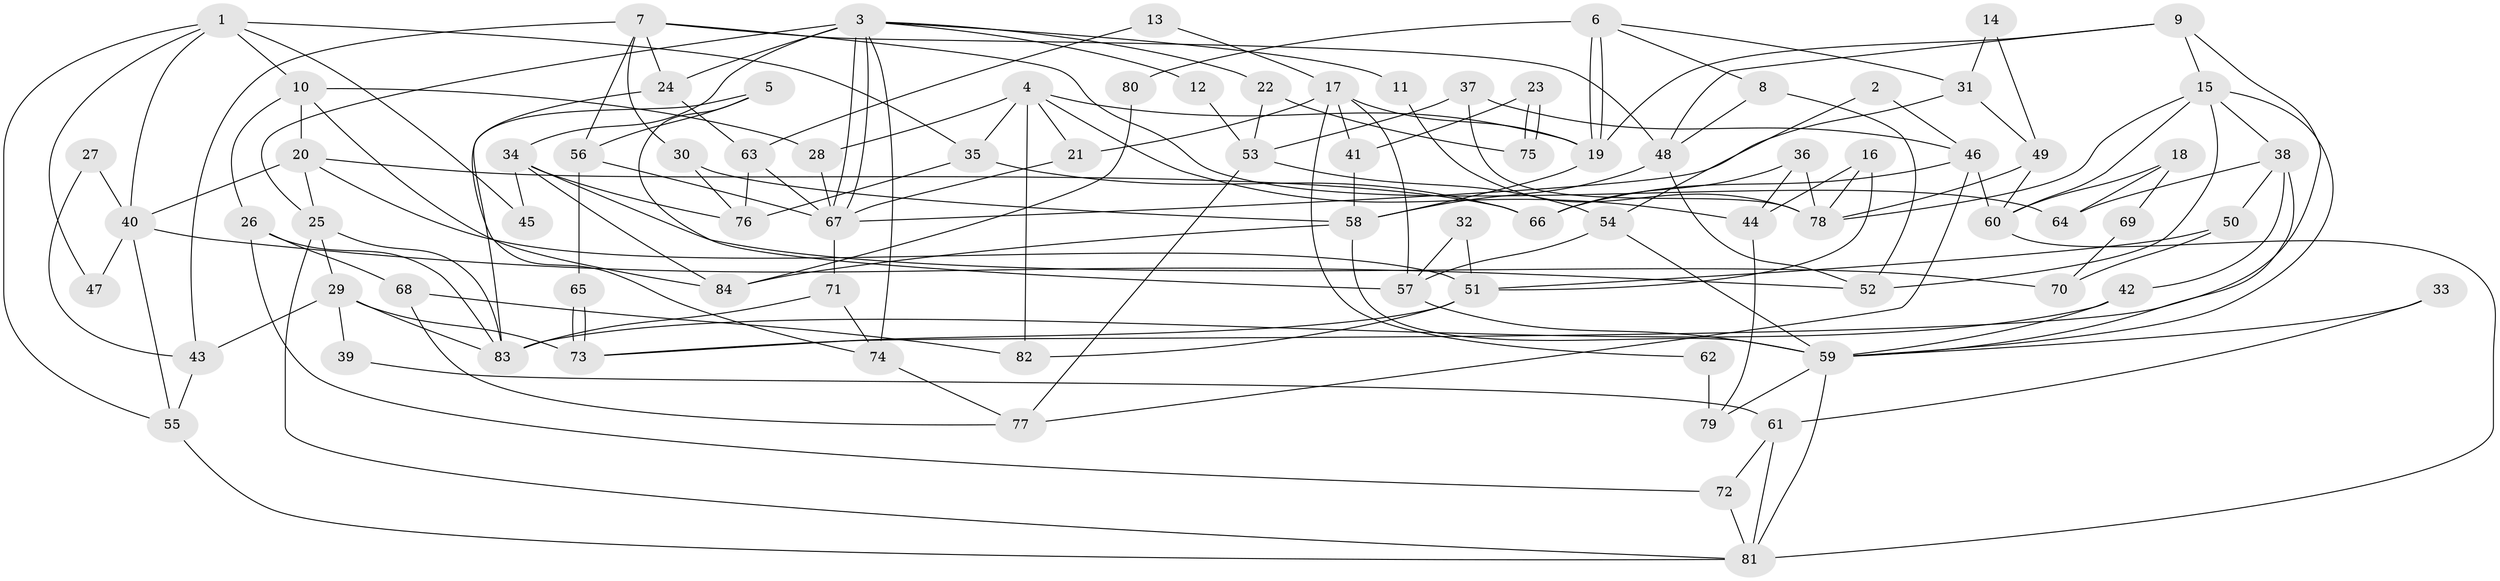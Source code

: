 // coarse degree distribution, {13: 0.08, 10: 0.04, 15: 0.04, 12: 0.08, 7: 0.04, 5: 0.12, 6: 0.04, 4: 0.08, 8: 0.08, 3: 0.16, 9: 0.04, 2: 0.2}
// Generated by graph-tools (version 1.1) at 2025/19/03/04/25 18:19:00]
// undirected, 84 vertices, 168 edges
graph export_dot {
graph [start="1"]
  node [color=gray90,style=filled];
  1;
  2;
  3;
  4;
  5;
  6;
  7;
  8;
  9;
  10;
  11;
  12;
  13;
  14;
  15;
  16;
  17;
  18;
  19;
  20;
  21;
  22;
  23;
  24;
  25;
  26;
  27;
  28;
  29;
  30;
  31;
  32;
  33;
  34;
  35;
  36;
  37;
  38;
  39;
  40;
  41;
  42;
  43;
  44;
  45;
  46;
  47;
  48;
  49;
  50;
  51;
  52;
  53;
  54;
  55;
  56;
  57;
  58;
  59;
  60;
  61;
  62;
  63;
  64;
  65;
  66;
  67;
  68;
  69;
  70;
  71;
  72;
  73;
  74;
  75;
  76;
  77;
  78;
  79;
  80;
  81;
  82;
  83;
  84;
  1 -- 40;
  1 -- 10;
  1 -- 35;
  1 -- 45;
  1 -- 47;
  1 -- 55;
  2 -- 54;
  2 -- 46;
  3 -- 25;
  3 -- 67;
  3 -- 67;
  3 -- 11;
  3 -- 12;
  3 -- 22;
  3 -- 24;
  3 -- 34;
  3 -- 74;
  4 -- 28;
  4 -- 19;
  4 -- 21;
  4 -- 35;
  4 -- 44;
  4 -- 82;
  5 -- 83;
  5 -- 56;
  5 -- 57;
  6 -- 31;
  6 -- 19;
  6 -- 19;
  6 -- 8;
  6 -- 80;
  7 -- 43;
  7 -- 24;
  7 -- 30;
  7 -- 48;
  7 -- 56;
  7 -- 64;
  8 -- 48;
  8 -- 52;
  9 -- 15;
  9 -- 19;
  9 -- 48;
  9 -- 73;
  10 -- 20;
  10 -- 84;
  10 -- 26;
  10 -- 28;
  11 -- 78;
  12 -- 53;
  13 -- 17;
  13 -- 63;
  14 -- 31;
  14 -- 49;
  15 -- 52;
  15 -- 78;
  15 -- 38;
  15 -- 59;
  15 -- 60;
  16 -- 44;
  16 -- 51;
  16 -- 78;
  17 -- 19;
  17 -- 57;
  17 -- 21;
  17 -- 41;
  17 -- 62;
  18 -- 64;
  18 -- 60;
  18 -- 69;
  19 -- 58;
  20 -- 25;
  20 -- 51;
  20 -- 40;
  20 -- 66;
  21 -- 67;
  22 -- 53;
  22 -- 75;
  23 -- 41;
  23 -- 75;
  23 -- 75;
  24 -- 63;
  24 -- 74;
  25 -- 83;
  25 -- 81;
  25 -- 29;
  26 -- 83;
  26 -- 68;
  26 -- 72;
  27 -- 40;
  27 -- 43;
  28 -- 67;
  29 -- 73;
  29 -- 39;
  29 -- 43;
  29 -- 83;
  30 -- 58;
  30 -- 76;
  31 -- 67;
  31 -- 49;
  32 -- 51;
  32 -- 57;
  33 -- 59;
  33 -- 61;
  34 -- 76;
  34 -- 45;
  34 -- 70;
  34 -- 84;
  35 -- 66;
  35 -- 76;
  36 -- 78;
  36 -- 66;
  36 -- 44;
  37 -- 46;
  37 -- 53;
  37 -- 78;
  38 -- 59;
  38 -- 42;
  38 -- 50;
  38 -- 64;
  39 -- 61;
  40 -- 52;
  40 -- 47;
  40 -- 55;
  41 -- 58;
  42 -- 83;
  42 -- 59;
  43 -- 55;
  44 -- 79;
  46 -- 66;
  46 -- 60;
  46 -- 77;
  48 -- 52;
  48 -- 58;
  49 -- 60;
  49 -- 78;
  50 -- 51;
  50 -- 70;
  51 -- 82;
  51 -- 73;
  53 -- 77;
  53 -- 54;
  54 -- 57;
  54 -- 59;
  55 -- 81;
  56 -- 67;
  56 -- 65;
  57 -- 59;
  58 -- 59;
  58 -- 84;
  59 -- 79;
  59 -- 81;
  60 -- 81;
  61 -- 81;
  61 -- 72;
  62 -- 79;
  63 -- 76;
  63 -- 67;
  65 -- 73;
  65 -- 73;
  67 -- 71;
  68 -- 77;
  68 -- 82;
  69 -- 70;
  71 -- 74;
  71 -- 83;
  72 -- 81;
  74 -- 77;
  80 -- 84;
}
